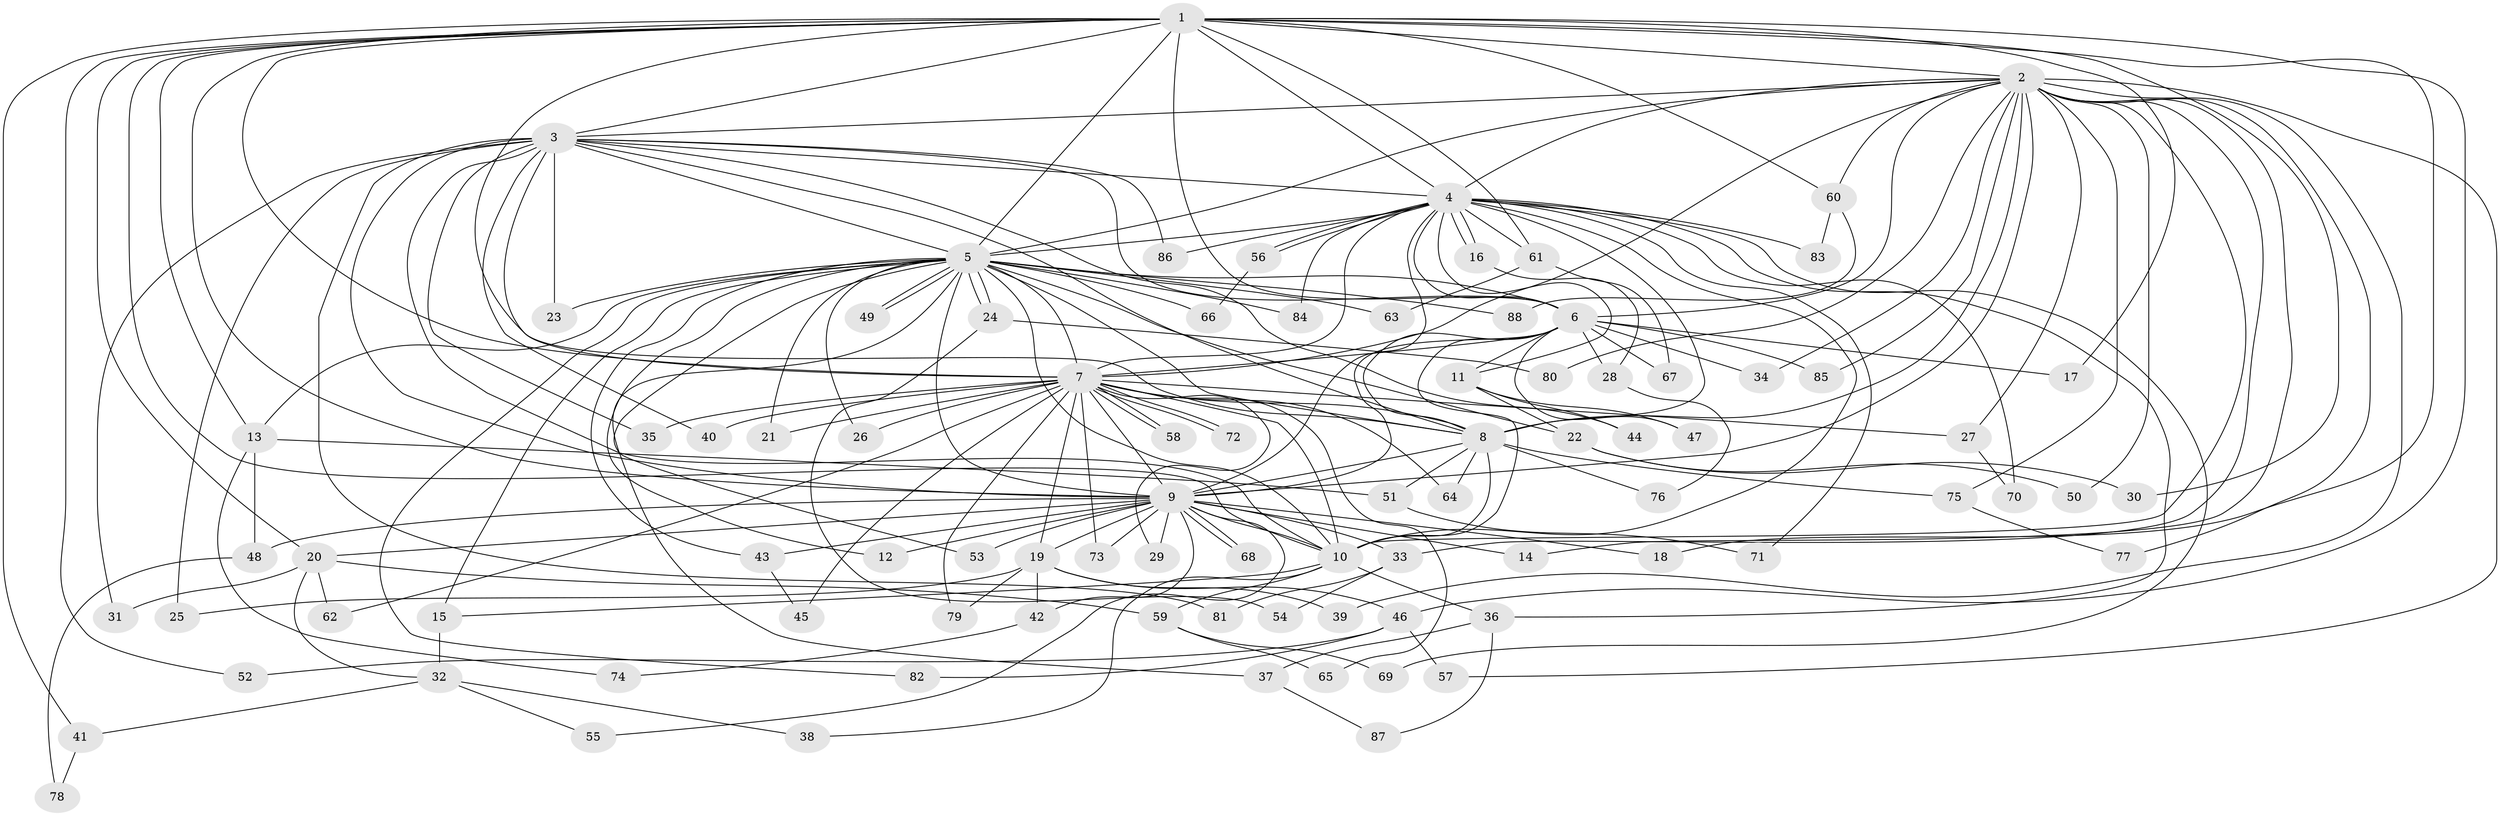 // Generated by graph-tools (version 1.1) at 2025/13/03/09/25 04:13:42]
// undirected, 88 vertices, 201 edges
graph export_dot {
graph [start="1"]
  node [color=gray90,style=filled];
  1;
  2;
  3;
  4;
  5;
  6;
  7;
  8;
  9;
  10;
  11;
  12;
  13;
  14;
  15;
  16;
  17;
  18;
  19;
  20;
  21;
  22;
  23;
  24;
  25;
  26;
  27;
  28;
  29;
  30;
  31;
  32;
  33;
  34;
  35;
  36;
  37;
  38;
  39;
  40;
  41;
  42;
  43;
  44;
  45;
  46;
  47;
  48;
  49;
  50;
  51;
  52;
  53;
  54;
  55;
  56;
  57;
  58;
  59;
  60;
  61;
  62;
  63;
  64;
  65;
  66;
  67;
  68;
  69;
  70;
  71;
  72;
  73;
  74;
  75;
  76;
  77;
  78;
  79;
  80;
  81;
  82;
  83;
  84;
  85;
  86;
  87;
  88;
  1 -- 2;
  1 -- 3;
  1 -- 4;
  1 -- 5;
  1 -- 6;
  1 -- 7;
  1 -- 8;
  1 -- 9;
  1 -- 10;
  1 -- 13;
  1 -- 17;
  1 -- 18;
  1 -- 20;
  1 -- 30;
  1 -- 41;
  1 -- 46;
  1 -- 52;
  1 -- 60;
  1 -- 61;
  2 -- 3;
  2 -- 4;
  2 -- 5;
  2 -- 6;
  2 -- 7;
  2 -- 8;
  2 -- 9;
  2 -- 10;
  2 -- 14;
  2 -- 27;
  2 -- 33;
  2 -- 34;
  2 -- 39;
  2 -- 50;
  2 -- 57;
  2 -- 60;
  2 -- 75;
  2 -- 77;
  2 -- 80;
  2 -- 85;
  3 -- 4;
  3 -- 5;
  3 -- 6;
  3 -- 7;
  3 -- 8;
  3 -- 9;
  3 -- 10;
  3 -- 23;
  3 -- 25;
  3 -- 31;
  3 -- 35;
  3 -- 40;
  3 -- 44;
  3 -- 81;
  3 -- 86;
  4 -- 5;
  4 -- 6;
  4 -- 7;
  4 -- 8;
  4 -- 9;
  4 -- 10;
  4 -- 11;
  4 -- 16;
  4 -- 16;
  4 -- 36;
  4 -- 56;
  4 -- 56;
  4 -- 61;
  4 -- 69;
  4 -- 70;
  4 -- 71;
  4 -- 83;
  4 -- 84;
  4 -- 86;
  5 -- 6;
  5 -- 7;
  5 -- 8;
  5 -- 9;
  5 -- 10;
  5 -- 12;
  5 -- 13;
  5 -- 15;
  5 -- 21;
  5 -- 22;
  5 -- 23;
  5 -- 24;
  5 -- 24;
  5 -- 26;
  5 -- 37;
  5 -- 43;
  5 -- 49;
  5 -- 49;
  5 -- 53;
  5 -- 63;
  5 -- 66;
  5 -- 82;
  5 -- 84;
  5 -- 88;
  6 -- 7;
  6 -- 8;
  6 -- 9;
  6 -- 10;
  6 -- 11;
  6 -- 17;
  6 -- 28;
  6 -- 34;
  6 -- 47;
  6 -- 67;
  6 -- 85;
  7 -- 8;
  7 -- 9;
  7 -- 10;
  7 -- 19;
  7 -- 21;
  7 -- 26;
  7 -- 27;
  7 -- 29;
  7 -- 35;
  7 -- 40;
  7 -- 45;
  7 -- 58;
  7 -- 58;
  7 -- 62;
  7 -- 64;
  7 -- 65;
  7 -- 72;
  7 -- 72;
  7 -- 73;
  7 -- 79;
  8 -- 9;
  8 -- 10;
  8 -- 51;
  8 -- 64;
  8 -- 75;
  8 -- 76;
  9 -- 10;
  9 -- 12;
  9 -- 14;
  9 -- 18;
  9 -- 19;
  9 -- 20;
  9 -- 29;
  9 -- 33;
  9 -- 42;
  9 -- 43;
  9 -- 48;
  9 -- 53;
  9 -- 55;
  9 -- 68;
  9 -- 68;
  9 -- 73;
  10 -- 15;
  10 -- 36;
  10 -- 38;
  10 -- 59;
  11 -- 22;
  11 -- 44;
  11 -- 47;
  13 -- 48;
  13 -- 51;
  13 -- 74;
  15 -- 32;
  16 -- 28;
  19 -- 25;
  19 -- 39;
  19 -- 42;
  19 -- 46;
  19 -- 79;
  20 -- 31;
  20 -- 32;
  20 -- 59;
  20 -- 62;
  22 -- 30;
  22 -- 50;
  24 -- 54;
  24 -- 80;
  27 -- 70;
  28 -- 76;
  32 -- 38;
  32 -- 41;
  32 -- 55;
  33 -- 54;
  33 -- 81;
  36 -- 37;
  36 -- 87;
  37 -- 87;
  41 -- 78;
  42 -- 74;
  43 -- 45;
  46 -- 52;
  46 -- 57;
  46 -- 82;
  48 -- 78;
  51 -- 71;
  56 -- 66;
  59 -- 65;
  59 -- 69;
  60 -- 83;
  60 -- 88;
  61 -- 63;
  61 -- 67;
  75 -- 77;
}
